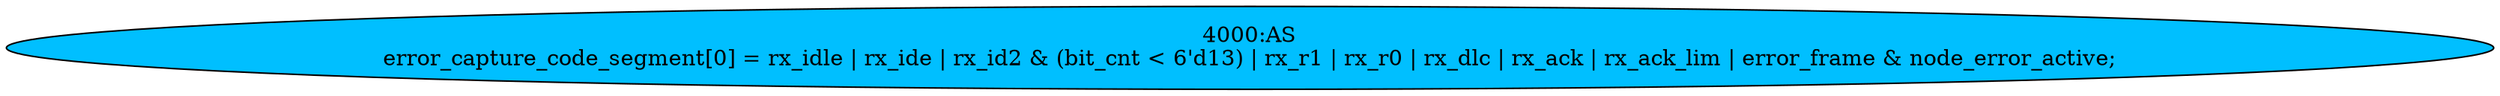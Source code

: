 strict digraph "" {
	node [label="\N"];
	"4000:AS"	 [ast="<pyverilog.vparser.ast.Assign object at 0x7f44f6ae5410>",
		def_var="['error_capture_code_segment']",
		fillcolor=deepskyblue,
		label="4000:AS
error_capture_code_segment[0] = rx_idle | rx_ide | rx_id2 & (bit_cnt < 6'd13) | rx_r1 | rx_r0 | rx_dlc | rx_ack | rx_ack_\
lim | error_frame & node_error_active;",
		statements="[]",
		style=filled,
		typ=Assign,
		use_var="['rx_idle', 'rx_ide', 'rx_id2', 'bit_cnt', 'rx_r1', 'rx_r0', 'rx_dlc', 'rx_ack', 'rx_ack_lim', 'error_frame', 'node_error_active']"];
}
